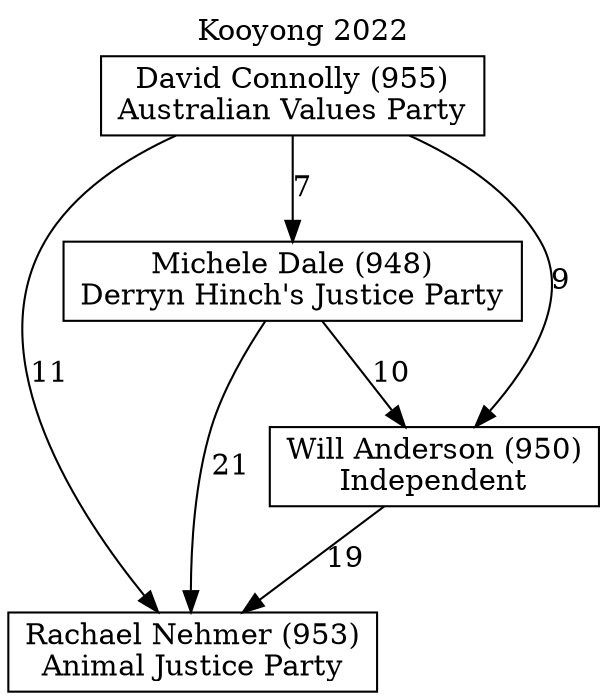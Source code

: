 // House preference flow
digraph "Rachael Nehmer (953)_Kooyong_2022" {
	graph [label="Kooyong 2022" labelloc=t mclimit=10]
	node [shape=box]
	"Michele Dale (948)" [label="Michele Dale (948)
Derryn Hinch's Justice Party"]
	"Rachael Nehmer (953)" [label="Rachael Nehmer (953)
Animal Justice Party"]
	"David Connolly (955)" [label="David Connolly (955)
Australian Values Party"]
	"Will Anderson (950)" [label="Will Anderson (950)
Independent"]
	"David Connolly (955)" -> "Will Anderson (950)" [label=9]
	"David Connolly (955)" -> "Rachael Nehmer (953)" [label=11]
	"Will Anderson (950)" -> "Rachael Nehmer (953)" [label=19]
	"Michele Dale (948)" -> "Will Anderson (950)" [label=10]
	"Michele Dale (948)" -> "Rachael Nehmer (953)" [label=21]
	"David Connolly (955)" -> "Michele Dale (948)" [label=7]
}

